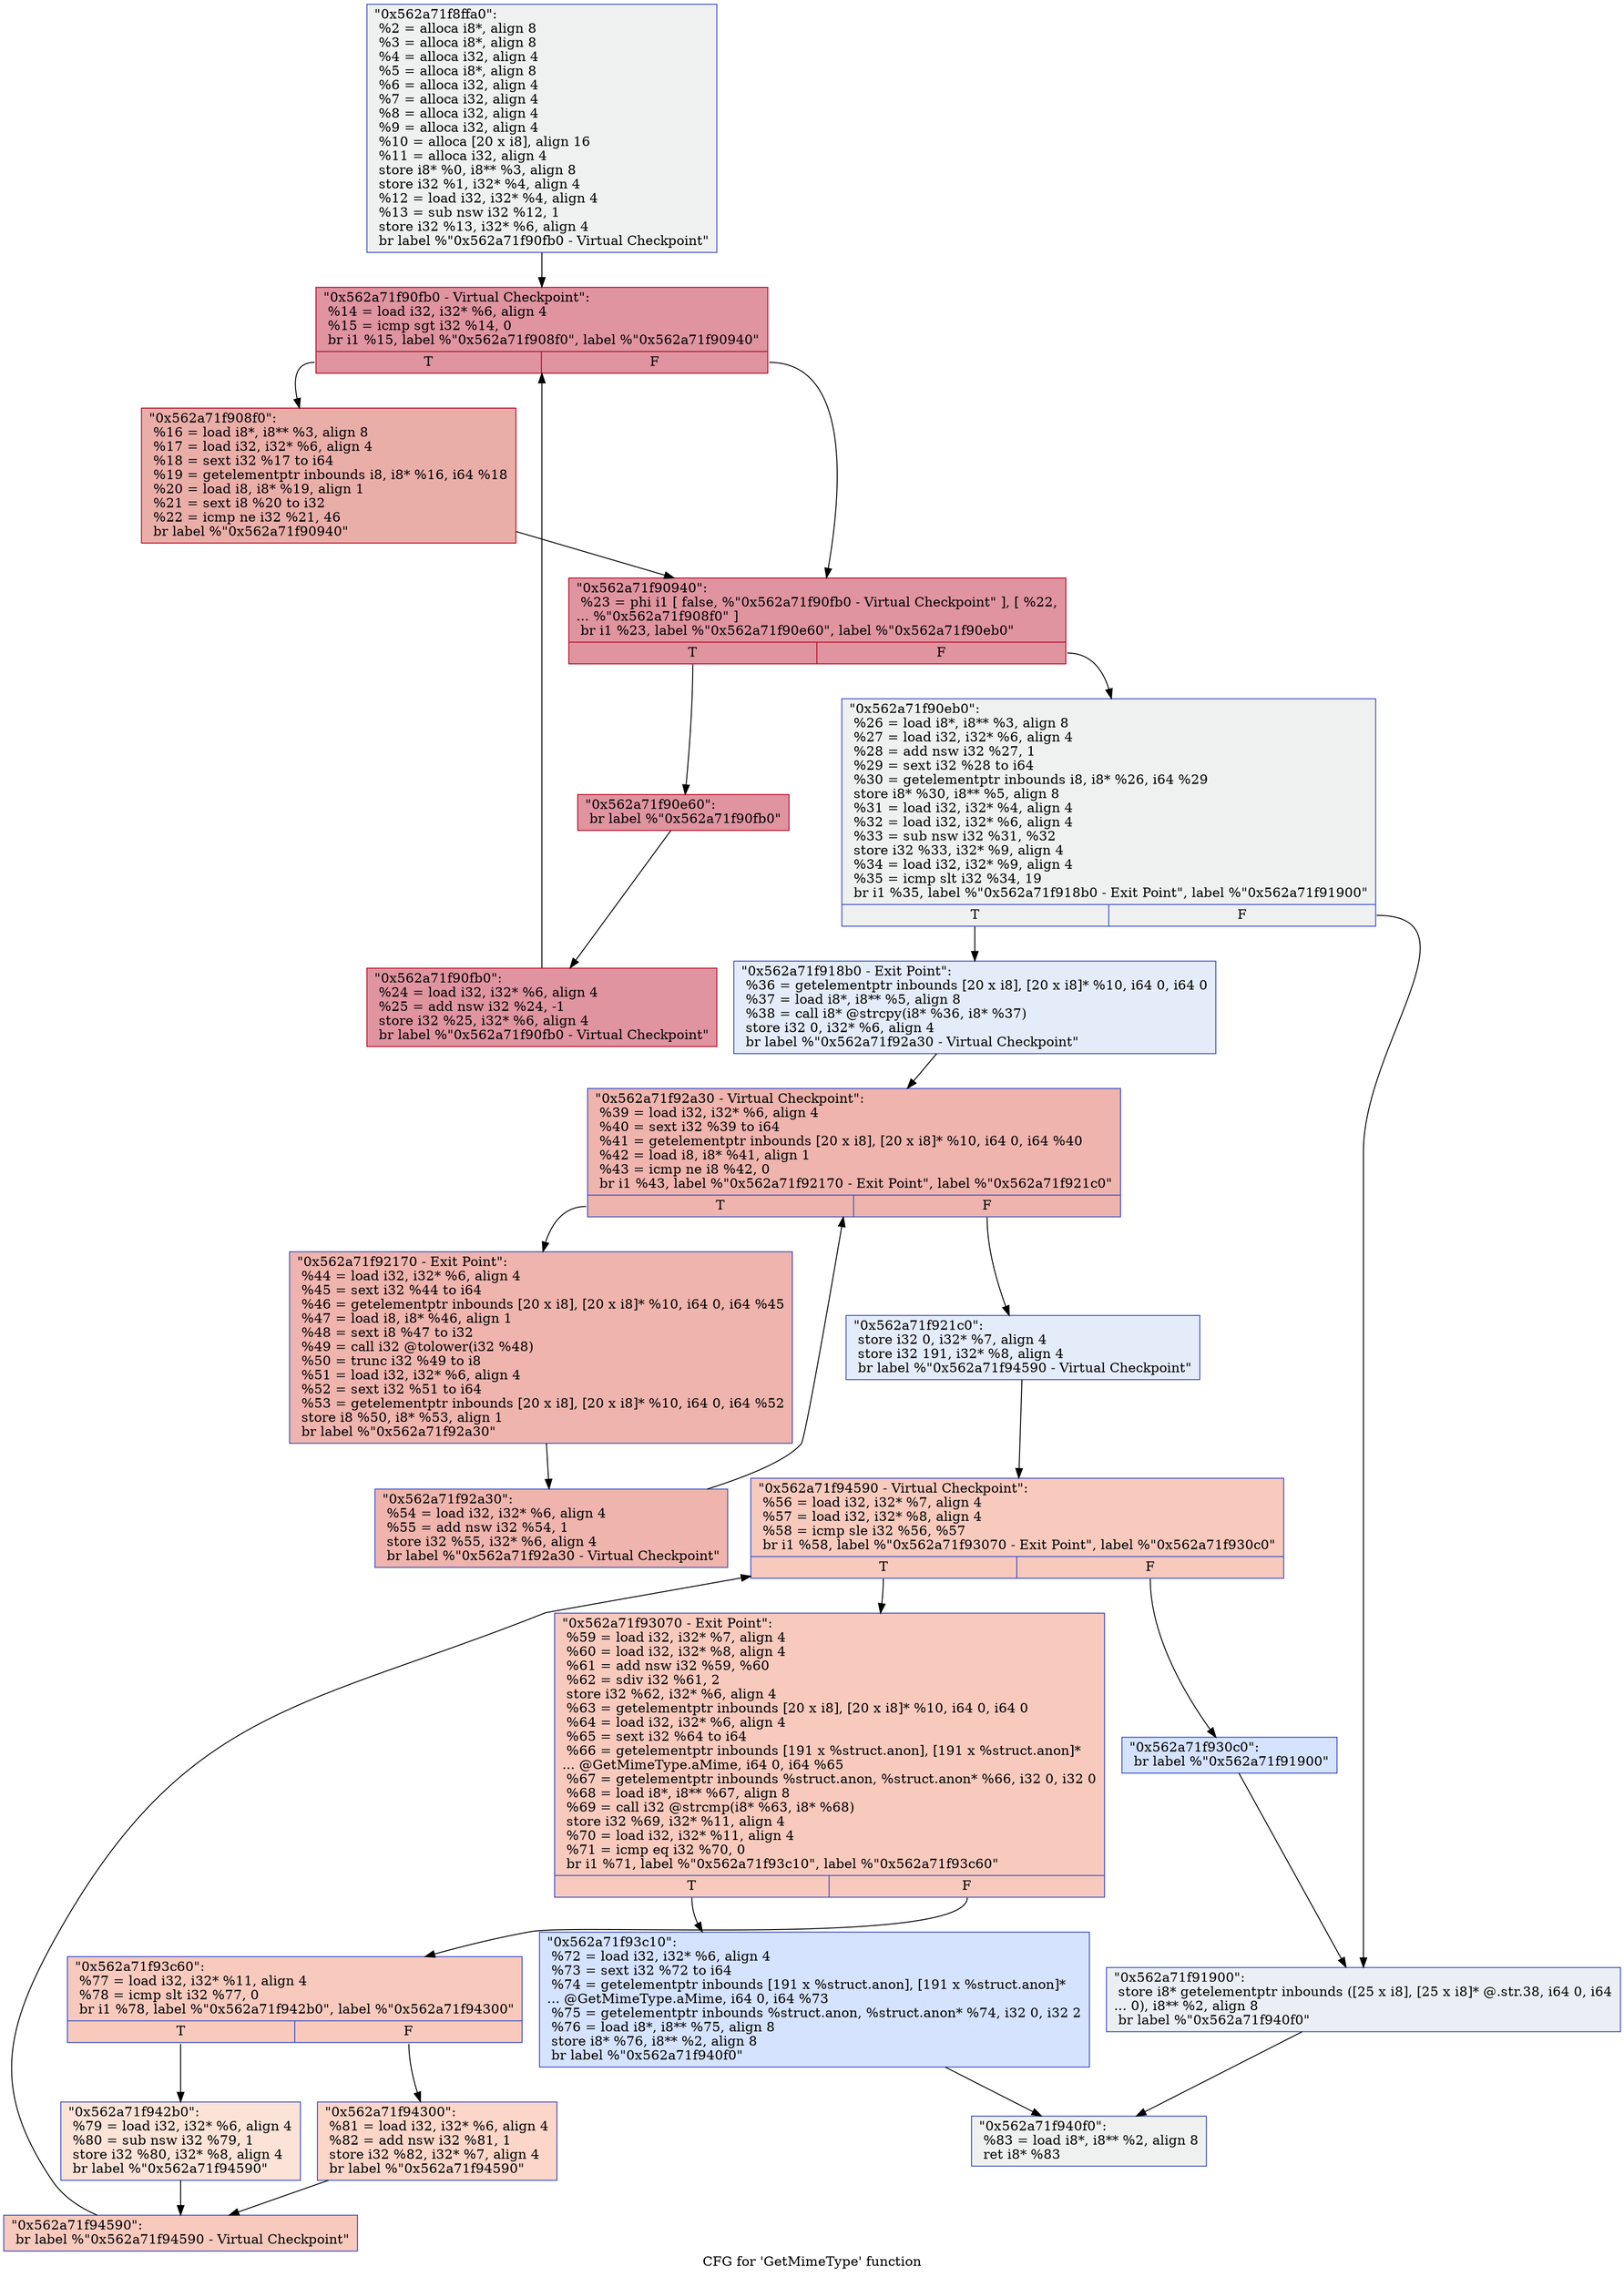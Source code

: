 digraph "CFG for 'GetMimeType' function" {
	label="CFG for 'GetMimeType' function";

	Node0x562a71f8ffa0 [shape=record,color="#3d50c3ff", style=filled, fillcolor="#dbdcde70",label="{\"0x562a71f8ffa0\":\l  %2 = alloca i8*, align 8\l  %3 = alloca i8*, align 8\l  %4 = alloca i32, align 4\l  %5 = alloca i8*, align 8\l  %6 = alloca i32, align 4\l  %7 = alloca i32, align 4\l  %8 = alloca i32, align 4\l  %9 = alloca i32, align 4\l  %10 = alloca [20 x i8], align 16\l  %11 = alloca i32, align 4\l  store i8* %0, i8** %3, align 8\l  store i32 %1, i32* %4, align 4\l  %12 = load i32, i32* %4, align 4\l  %13 = sub nsw i32 %12, 1\l  store i32 %13, i32* %6, align 4\l  br label %\"0x562a71f90fb0 - Virtual Checkpoint\"\l}"];
	Node0x562a71f8ffa0 -> Node0x562a71f90100;
	Node0x562a71f90100 [shape=record,color="#b70d28ff", style=filled, fillcolor="#b70d2870",label="{\"0x562a71f90fb0 - Virtual Checkpoint\":            \l  %14 = load i32, i32* %6, align 4\l  %15 = icmp sgt i32 %14, 0\l  br i1 %15, label %\"0x562a71f908f0\", label %\"0x562a71f90940\"\l|{<s0>T|<s1>F}}"];
	Node0x562a71f90100:s0 -> Node0x562a71f908f0;
	Node0x562a71f90100:s1 -> Node0x562a71f90940;
	Node0x562a71f908f0 [shape=record,color="#b70d28ff", style=filled, fillcolor="#d0473d70",label="{\"0x562a71f908f0\":                                 \l  %16 = load i8*, i8** %3, align 8\l  %17 = load i32, i32* %6, align 4\l  %18 = sext i32 %17 to i64\l  %19 = getelementptr inbounds i8, i8* %16, i64 %18\l  %20 = load i8, i8* %19, align 1\l  %21 = sext i8 %20 to i32\l  %22 = icmp ne i32 %21, 46\l  br label %\"0x562a71f90940\"\l}"];
	Node0x562a71f908f0 -> Node0x562a71f90940;
	Node0x562a71f90940 [shape=record,color="#b70d28ff", style=filled, fillcolor="#b70d2870",label="{\"0x562a71f90940\":                                 \l  %23 = phi i1 [ false, %\"0x562a71f90fb0 - Virtual Checkpoint\" ], [ %22,\l... %\"0x562a71f908f0\" ]\l  br i1 %23, label %\"0x562a71f90e60\", label %\"0x562a71f90eb0\"\l|{<s0>T|<s1>F}}"];
	Node0x562a71f90940:s0 -> Node0x562a71f90e60;
	Node0x562a71f90940:s1 -> Node0x562a71f90eb0;
	Node0x562a71f90e60 [shape=record,color="#b70d28ff", style=filled, fillcolor="#b70d2870",label="{\"0x562a71f90e60\":                                 \l  br label %\"0x562a71f90fb0\"\l}"];
	Node0x562a71f90e60 -> Node0x562a71f90fb0;
	Node0x562a71f90fb0 [shape=record,color="#b70d28ff", style=filled, fillcolor="#b70d2870",label="{\"0x562a71f90fb0\":                                 \l  %24 = load i32, i32* %6, align 4\l  %25 = add nsw i32 %24, -1\l  store i32 %25, i32* %6, align 4\l  br label %\"0x562a71f90fb0 - Virtual Checkpoint\"\l}"];
	Node0x562a71f90fb0 -> Node0x562a71f90100;
	Node0x562a71f90eb0 [shape=record,color="#3d50c3ff", style=filled, fillcolor="#dbdcde70",label="{\"0x562a71f90eb0\":                                 \l  %26 = load i8*, i8** %3, align 8\l  %27 = load i32, i32* %6, align 4\l  %28 = add nsw i32 %27, 1\l  %29 = sext i32 %28 to i64\l  %30 = getelementptr inbounds i8, i8* %26, i64 %29\l  store i8* %30, i8** %5, align 8\l  %31 = load i32, i32* %4, align 4\l  %32 = load i32, i32* %6, align 4\l  %33 = sub nsw i32 %31, %32\l  store i32 %33, i32* %9, align 4\l  %34 = load i32, i32* %9, align 4\l  %35 = icmp slt i32 %34, 19\l  br i1 %35, label %\"0x562a71f918b0 - Exit Point\", label %\"0x562a71f91900\"\l|{<s0>T|<s1>F}}"];
	Node0x562a71f90eb0:s0 -> Node0x562a71f918b0;
	Node0x562a71f90eb0:s1 -> Node0x562a71f91900;
	Node0x562a71f918b0 [shape=record,color="#3d50c3ff", style=filled, fillcolor="#c1d4f470",label="{\"0x562a71f918b0 - Exit Point\":                    \l  %36 = getelementptr inbounds [20 x i8], [20 x i8]* %10, i64 0, i64 0\l  %37 = load i8*, i8** %5, align 8\l  %38 = call i8* @strcpy(i8* %36, i8* %37)\l  store i32 0, i32* %6, align 4\l  br label %\"0x562a71f92a30 - Virtual Checkpoint\"\l}"];
	Node0x562a71f918b0 -> Node0x562a71f91e10;
	Node0x562a71f91e10 [shape=record,color="#3d50c3ff", style=filled, fillcolor="#d8564670",label="{\"0x562a71f92a30 - Virtual Checkpoint\":            \l  %39 = load i32, i32* %6, align 4\l  %40 = sext i32 %39 to i64\l  %41 = getelementptr inbounds [20 x i8], [20 x i8]* %10, i64 0, i64 %40\l  %42 = load i8, i8* %41, align 1\l  %43 = icmp ne i8 %42, 0\l  br i1 %43, label %\"0x562a71f92170 - Exit Point\", label %\"0x562a71f921c0\"\l|{<s0>T|<s1>F}}"];
	Node0x562a71f91e10:s0 -> Node0x562a71f92170;
	Node0x562a71f91e10:s1 -> Node0x562a71f921c0;
	Node0x562a71f92170 [shape=record,color="#3d50c3ff", style=filled, fillcolor="#d8564670",label="{\"0x562a71f92170 - Exit Point\":                    \l  %44 = load i32, i32* %6, align 4\l  %45 = sext i32 %44 to i64\l  %46 = getelementptr inbounds [20 x i8], [20 x i8]* %10, i64 0, i64 %45\l  %47 = load i8, i8* %46, align 1\l  %48 = sext i8 %47 to i32\l  %49 = call i32 @tolower(i32 %48)\l  %50 = trunc i32 %49 to i8\l  %51 = load i32, i32* %6, align 4\l  %52 = sext i32 %51 to i64\l  %53 = getelementptr inbounds [20 x i8], [20 x i8]* %10, i64 0, i64 %52\l  store i8 %50, i8* %53, align 1\l  br label %\"0x562a71f92a30\"\l}"];
	Node0x562a71f92170 -> Node0x562a71f92a30;
	Node0x562a71f92a30 [shape=record,color="#3d50c3ff", style=filled, fillcolor="#d8564670",label="{\"0x562a71f92a30\":                                 \l  %54 = load i32, i32* %6, align 4\l  %55 = add nsw i32 %54, 1\l  store i32 %55, i32* %6, align 4\l  br label %\"0x562a71f92a30 - Virtual Checkpoint\"\l}"];
	Node0x562a71f92a30 -> Node0x562a71f91e10;
	Node0x562a71f921c0 [shape=record,color="#3d50c3ff", style=filled, fillcolor="#c1d4f470",label="{\"0x562a71f921c0\":                                 \l  store i32 0, i32* %7, align 4\l  store i32 191, i32* %8, align 4\l  br label %\"0x562a71f94590 - Virtual Checkpoint\"\l}"];
	Node0x562a71f921c0 -> Node0x562a71f92e40;
	Node0x562a71f92e40 [shape=record,color="#3d50c3ff", style=filled, fillcolor="#ef886b70",label="{\"0x562a71f94590 - Virtual Checkpoint\":            \l  %56 = load i32, i32* %7, align 4\l  %57 = load i32, i32* %8, align 4\l  %58 = icmp sle i32 %56, %57\l  br i1 %58, label %\"0x562a71f93070 - Exit Point\", label %\"0x562a71f930c0\"\l|{<s0>T|<s1>F}}"];
	Node0x562a71f92e40:s0 -> Node0x562a71f93070;
	Node0x562a71f92e40:s1 -> Node0x562a71f930c0;
	Node0x562a71f93070 [shape=record,color="#3d50c3ff", style=filled, fillcolor="#ef886b70",label="{\"0x562a71f93070 - Exit Point\":                    \l  %59 = load i32, i32* %7, align 4\l  %60 = load i32, i32* %8, align 4\l  %61 = add nsw i32 %59, %60\l  %62 = sdiv i32 %61, 2\l  store i32 %62, i32* %6, align 4\l  %63 = getelementptr inbounds [20 x i8], [20 x i8]* %10, i64 0, i64 0\l  %64 = load i32, i32* %6, align 4\l  %65 = sext i32 %64 to i64\l  %66 = getelementptr inbounds [191 x %struct.anon], [191 x %struct.anon]*\l... @GetMimeType.aMime, i64 0, i64 %65\l  %67 = getelementptr inbounds %struct.anon, %struct.anon* %66, i32 0, i32 0\l  %68 = load i8*, i8** %67, align 8\l  %69 = call i32 @strcmp(i8* %63, i8* %68)\l  store i32 %69, i32* %11, align 4\l  %70 = load i32, i32* %11, align 4\l  %71 = icmp eq i32 %70, 0\l  br i1 %71, label %\"0x562a71f93c10\", label %\"0x562a71f93c60\"\l|{<s0>T|<s1>F}}"];
	Node0x562a71f93070:s0 -> Node0x562a71f93c10;
	Node0x562a71f93070:s1 -> Node0x562a71f93c60;
	Node0x562a71f93c10 [shape=record,color="#3d50c3ff", style=filled, fillcolor="#a1c0ff70",label="{\"0x562a71f93c10\":                                 \l  %72 = load i32, i32* %6, align 4\l  %73 = sext i32 %72 to i64\l  %74 = getelementptr inbounds [191 x %struct.anon], [191 x %struct.anon]*\l... @GetMimeType.aMime, i64 0, i64 %73\l  %75 = getelementptr inbounds %struct.anon, %struct.anon* %74, i32 0, i32 2\l  %76 = load i8*, i8** %75, align 8\l  store i8* %76, i8** %2, align 8\l  br label %\"0x562a71f940f0\"\l}"];
	Node0x562a71f93c10 -> Node0x562a71f940f0;
	Node0x562a71f93c60 [shape=record,color="#3d50c3ff", style=filled, fillcolor="#ef886b70",label="{\"0x562a71f93c60\":                                 \l  %77 = load i32, i32* %11, align 4\l  %78 = icmp slt i32 %77, 0\l  br i1 %78, label %\"0x562a71f942b0\", label %\"0x562a71f94300\"\l|{<s0>T|<s1>F}}"];
	Node0x562a71f93c60:s0 -> Node0x562a71f942b0;
	Node0x562a71f93c60:s1 -> Node0x562a71f94300;
	Node0x562a71f942b0 [shape=record,color="#3d50c3ff", style=filled, fillcolor="#f6bfa670",label="{\"0x562a71f942b0\":                                 \l  %79 = load i32, i32* %6, align 4\l  %80 = sub nsw i32 %79, 1\l  store i32 %80, i32* %8, align 4\l  br label %\"0x562a71f94590\"\l}"];
	Node0x562a71f942b0 -> Node0x562a71f94590;
	Node0x562a71f94300 [shape=record,color="#3d50c3ff", style=filled, fillcolor="#f6a38570",label="{\"0x562a71f94300\":                                 \l  %81 = load i32, i32* %6, align 4\l  %82 = add nsw i32 %81, 1\l  store i32 %82, i32* %7, align 4\l  br label %\"0x562a71f94590\"\l}"];
	Node0x562a71f94300 -> Node0x562a71f94590;
	Node0x562a71f94590 [shape=record,color="#3d50c3ff", style=filled, fillcolor="#ef886b70",label="{\"0x562a71f94590\":                                 \l  br label %\"0x562a71f94590 - Virtual Checkpoint\"\l}"];
	Node0x562a71f94590 -> Node0x562a71f92e40;
	Node0x562a71f930c0 [shape=record,color="#3d50c3ff", style=filled, fillcolor="#a1c0ff70",label="{\"0x562a71f930c0\":                                 \l  br label %\"0x562a71f91900\"\l}"];
	Node0x562a71f930c0 -> Node0x562a71f91900;
	Node0x562a71f91900 [shape=record,color="#3d50c3ff", style=filled, fillcolor="#d1dae970",label="{\"0x562a71f91900\":                                 \l  store i8* getelementptr inbounds ([25 x i8], [25 x i8]* @.str.38, i64 0, i64\l... 0), i8** %2, align 8\l  br label %\"0x562a71f940f0\"\l}"];
	Node0x562a71f91900 -> Node0x562a71f940f0;
	Node0x562a71f940f0 [shape=record,color="#3d50c3ff", style=filled, fillcolor="#dbdcde70",label="{\"0x562a71f940f0\":                                 \l  %83 = load i8*, i8** %2, align 8\l  ret i8* %83\l}"];
}

